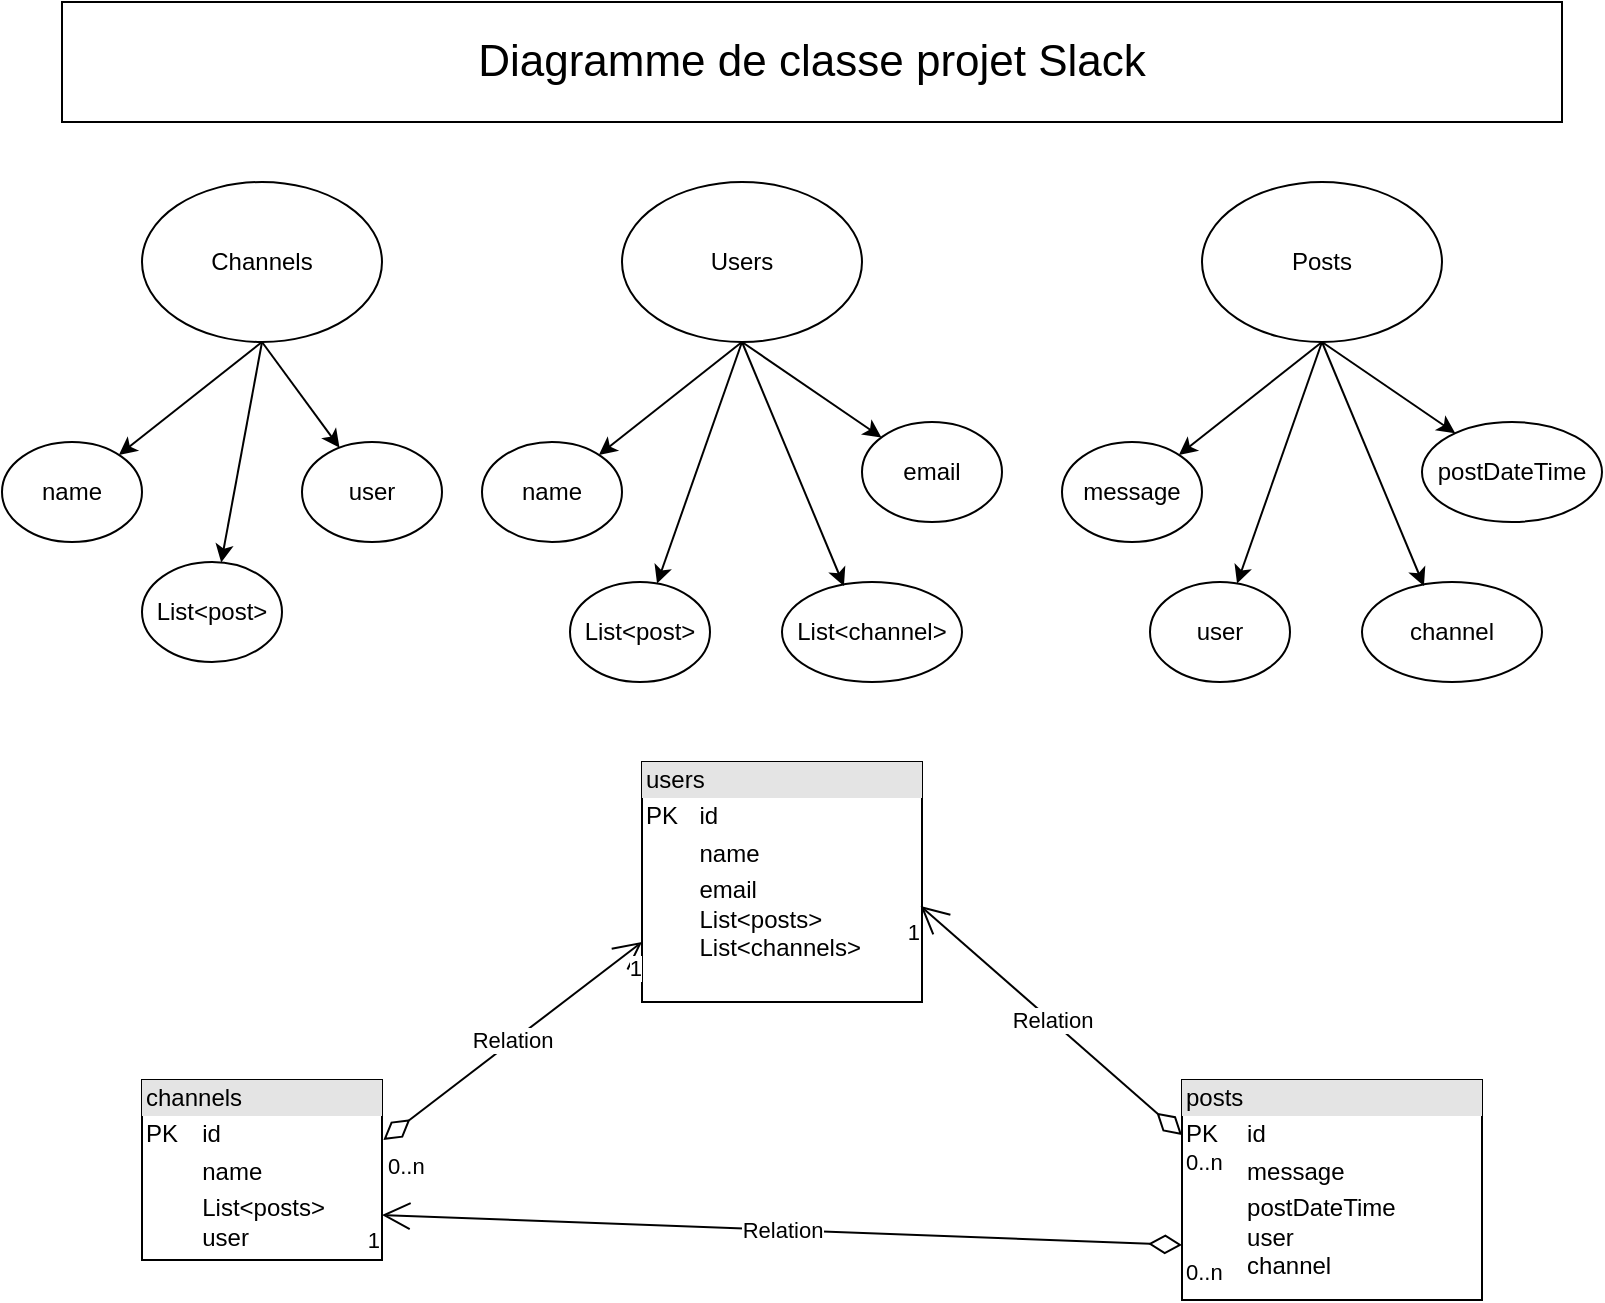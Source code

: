 <mxfile version="20.5.3" type="embed"><diagram id="23iRSUPoRavnBvh4doch" name="Page-1"><mxGraphModel dx="1420" dy="715" grid="1" gridSize="10" guides="1" tooltips="1" connect="1" arrows="1" fold="1" page="1" pageScale="1" pageWidth="827" pageHeight="1169" math="0" shadow="0"><root><mxCell id="0"/><mxCell id="1" parent="0"/><mxCell id="2" value="&lt;div style=&quot;box-sizing:border-box;width:100%;background:#e4e4e4;padding:2px;&quot;&gt;&lt;font color=&quot;#000000&quot;&gt;users&lt;/font&gt;&lt;/div&gt;&lt;table style=&quot;width:100%;font-size:1em;&quot; cellpadding=&quot;2&quot; cellspacing=&quot;0&quot;&gt;&lt;tbody&gt;&lt;tr&gt;&lt;td&gt;PK&lt;/td&gt;&lt;td&gt;id&lt;/td&gt;&lt;/tr&gt;&lt;tr&gt;&lt;td&gt;&lt;br&gt;&lt;/td&gt;&lt;td&gt;name&lt;/td&gt;&lt;/tr&gt;&lt;tr&gt;&lt;td&gt;&lt;/td&gt;&lt;td&gt;email&lt;br&gt;List&amp;lt;posts&amp;gt;&lt;br&gt;List&amp;lt;channels&amp;gt;&lt;/td&gt;&lt;/tr&gt;&lt;/tbody&gt;&lt;/table&gt;" style="verticalAlign=top;align=left;overflow=fill;html=1;whiteSpace=wrap;" parent="1" vertex="1"><mxGeometry x="330" y="400" width="140" height="120" as="geometry"/></mxCell><mxCell id="3" value="&lt;div style=&quot;box-sizing:border-box;width:100%;background:#e4e4e4;padding:2px;&quot;&gt;&lt;font color=&quot;#000000&quot;&gt;posts&lt;/font&gt;&lt;/div&gt;&lt;table style=&quot;width:100%;font-size:1em;&quot; cellpadding=&quot;2&quot; cellspacing=&quot;0&quot;&gt;&lt;tbody&gt;&lt;tr&gt;&lt;td&gt;PK&lt;/td&gt;&lt;td&gt;id&lt;/td&gt;&lt;/tr&gt;&lt;tr&gt;&lt;td&gt;&lt;br&gt;&lt;/td&gt;&lt;td&gt;message&lt;/td&gt;&lt;/tr&gt;&lt;tr&gt;&lt;td&gt;&lt;/td&gt;&lt;td&gt;postDateTime&lt;br&gt;user&lt;br&gt;channel&lt;/td&gt;&lt;/tr&gt;&lt;/tbody&gt;&lt;/table&gt;" style="verticalAlign=top;align=left;overflow=fill;html=1;whiteSpace=wrap;" vertex="1" parent="1"><mxGeometry x="600" y="559" width="150" height="110" as="geometry"/></mxCell><mxCell id="4" value="&lt;div style=&quot;box-sizing:border-box;width:100%;background:#e4e4e4;padding:2px;&quot;&gt;&lt;font color=&quot;#000000&quot;&gt;channels&lt;/font&gt;&lt;/div&gt;&lt;table style=&quot;width:100%;font-size:1em;&quot; cellpadding=&quot;2&quot; cellspacing=&quot;0&quot;&gt;&lt;tbody&gt;&lt;tr&gt;&lt;td&gt;PK&lt;/td&gt;&lt;td&gt;id&lt;/td&gt;&lt;/tr&gt;&lt;tr&gt;&lt;td&gt;&lt;br&gt;&lt;/td&gt;&lt;td&gt;name&lt;/td&gt;&lt;/tr&gt;&lt;tr&gt;&lt;td&gt;&lt;/td&gt;&lt;td&gt;List&amp;lt;posts&amp;gt;&lt;br&gt;user&lt;/td&gt;&lt;/tr&gt;&lt;/tbody&gt;&lt;/table&gt;" style="verticalAlign=top;align=left;overflow=fill;html=1;whiteSpace=wrap;" vertex="1" parent="1"><mxGeometry x="80" y="559" width="120" height="90" as="geometry"/></mxCell><mxCell id="5" value="Relation" style="endArrow=open;html=1;endSize=12;startArrow=diamondThin;startSize=14;startFill=0;rounded=0;entryX=0.995;entryY=0.6;entryDx=0;entryDy=0;exitX=0;exitY=0.25;exitDx=0;exitDy=0;entryPerimeter=0;" edge="1" parent="1" source="3" target="2"><mxGeometry relative="1" as="geometry"><mxPoint x="680" y="496.5" as="sourcePoint"/><mxPoint x="580" y="429" as="targetPoint"/></mxGeometry></mxCell><mxCell id="6" value="0..n" style="edgeLabel;resizable=0;html=1;align=left;verticalAlign=top;" connectable="0" vertex="1" parent="5"><mxGeometry x="-1" relative="1" as="geometry"/></mxCell><mxCell id="7" value="1" style="edgeLabel;resizable=0;html=1;align=right;verticalAlign=top;" connectable="0" vertex="1" parent="5"><mxGeometry x="1" relative="1" as="geometry"/></mxCell><mxCell id="11" value="Relation" style="endArrow=open;html=1;endSize=12;startArrow=diamondThin;startSize=14;startFill=0;rounded=0;entryX=0;entryY=0.75;entryDx=0;entryDy=0;exitX=1.006;exitY=0.333;exitDx=0;exitDy=0;exitPerimeter=0;" edge="1" parent="1" source="4" target="2"><mxGeometry relative="1" as="geometry"><mxPoint x="491" y="779.5" as="sourcePoint"/><mxPoint x="370" y="609" as="targetPoint"/></mxGeometry></mxCell><mxCell id="12" value="0..n" style="edgeLabel;resizable=0;html=1;align=left;verticalAlign=top;" connectable="0" vertex="1" parent="11"><mxGeometry x="-1" relative="1" as="geometry"/></mxCell><mxCell id="13" value="1" style="edgeLabel;resizable=0;html=1;align=right;verticalAlign=top;" connectable="0" vertex="1" parent="11"><mxGeometry x="1" relative="1" as="geometry"/></mxCell><mxCell id="14" value="Relation" style="endArrow=open;html=1;endSize=12;startArrow=diamondThin;startSize=14;startFill=0;rounded=0;entryX=1;entryY=0.75;entryDx=0;entryDy=0;exitX=0;exitY=0.75;exitDx=0;exitDy=0;" edge="1" parent="1" source="3" target="4"><mxGeometry relative="1" as="geometry"><mxPoint x="361" y="869.5" as="sourcePoint"/><mxPoint x="240" y="699" as="targetPoint"/></mxGeometry></mxCell><mxCell id="15" value="0..n" style="edgeLabel;resizable=0;html=1;align=left;verticalAlign=top;" connectable="0" vertex="1" parent="14"><mxGeometry x="-1" relative="1" as="geometry"/></mxCell><mxCell id="16" value="1" style="edgeLabel;resizable=0;html=1;align=right;verticalAlign=top;" connectable="0" vertex="1" parent="14"><mxGeometry x="1" relative="1" as="geometry"/></mxCell><mxCell id="17" value="" style="rounded=0;orthogonalLoop=1;jettySize=auto;html=1;exitX=0.5;exitY=1;exitDx=0;exitDy=0;" edge="1" parent="1" source="18" target="20"><mxGeometry relative="1" as="geometry"/></mxCell><mxCell id="18" value="Channels" style="ellipse;whiteSpace=wrap;html=1;" vertex="1" parent="1"><mxGeometry x="80" y="110" width="120" height="80" as="geometry"/></mxCell><mxCell id="19" value="" style="rounded=0;orthogonalLoop=1;jettySize=auto;html=1;exitX=0.5;exitY=1;exitDx=0;exitDy=0;" edge="1" parent="1" source="18" target="22"><mxGeometry relative="1" as="geometry"/></mxCell><mxCell id="20" value="name" style="ellipse;whiteSpace=wrap;html=1;" vertex="1" parent="1"><mxGeometry x="10" y="240" width="70" height="50" as="geometry"/></mxCell><mxCell id="21" value="" style="rounded=0;orthogonalLoop=1;jettySize=auto;html=1;exitX=0.5;exitY=1;exitDx=0;exitDy=0;" edge="1" parent="1" source="18" target="23"><mxGeometry relative="1" as="geometry"/></mxCell><mxCell id="22" value="List&amp;lt;post&amp;gt;" style="ellipse;whiteSpace=wrap;html=1;" vertex="1" parent="1"><mxGeometry x="80" y="300" width="70" height="50" as="geometry"/></mxCell><mxCell id="23" value="user" style="ellipse;whiteSpace=wrap;html=1;" vertex="1" parent="1"><mxGeometry x="160" y="240" width="70" height="50" as="geometry"/></mxCell><mxCell id="24" value="" style="rounded=0;orthogonalLoop=1;jettySize=auto;html=1;exitX=0.5;exitY=1;exitDx=0;exitDy=0;" edge="1" parent="1" source="25" target="27"><mxGeometry relative="1" as="geometry"/></mxCell><mxCell id="25" value="Users" style="ellipse;whiteSpace=wrap;html=1;" vertex="1" parent="1"><mxGeometry x="320" y="110" width="120" height="80" as="geometry"/></mxCell><mxCell id="26" value="" style="rounded=0;orthogonalLoop=1;jettySize=auto;html=1;exitX=0.5;exitY=1;exitDx=0;exitDy=0;" edge="1" parent="1" source="25" target="29"><mxGeometry relative="1" as="geometry"/></mxCell><mxCell id="27" value="name" style="ellipse;whiteSpace=wrap;html=1;" vertex="1" parent="1"><mxGeometry x="250" y="240" width="70" height="50" as="geometry"/></mxCell><mxCell id="28" value="" style="rounded=0;orthogonalLoop=1;jettySize=auto;html=1;exitX=0.5;exitY=1;exitDx=0;exitDy=0;" edge="1" parent="1" source="25" target="30"><mxGeometry relative="1" as="geometry"/></mxCell><mxCell id="29" value="List&amp;lt;post&amp;gt;" style="ellipse;whiteSpace=wrap;html=1;" vertex="1" parent="1"><mxGeometry x="294" y="310" width="70" height="50" as="geometry"/></mxCell><mxCell id="30" value="email" style="ellipse;whiteSpace=wrap;html=1;" vertex="1" parent="1"><mxGeometry x="440" y="230" width="70" height="50" as="geometry"/></mxCell><mxCell id="31" value="List&amp;lt;channel&amp;gt;" style="ellipse;whiteSpace=wrap;html=1;" vertex="1" parent="1"><mxGeometry x="400" y="310" width="90" height="50" as="geometry"/></mxCell><mxCell id="32" value="" style="rounded=0;orthogonalLoop=1;jettySize=auto;html=1;entryX=0.344;entryY=0.04;entryDx=0;entryDy=0;entryPerimeter=0;" edge="1" parent="1" target="31"><mxGeometry relative="1" as="geometry"><mxPoint x="380" y="190" as="sourcePoint"/><mxPoint x="347.528" y="320.753" as="targetPoint"/></mxGeometry></mxCell><mxCell id="33" value="" style="rounded=0;orthogonalLoop=1;jettySize=auto;html=1;exitX=0.5;exitY=1;exitDx=0;exitDy=0;" edge="1" parent="1" source="34" target="36"><mxGeometry relative="1" as="geometry"/></mxCell><mxCell id="34" value="Posts" style="ellipse;whiteSpace=wrap;html=1;" vertex="1" parent="1"><mxGeometry x="610" y="110" width="120" height="80" as="geometry"/></mxCell><mxCell id="35" value="" style="rounded=0;orthogonalLoop=1;jettySize=auto;html=1;exitX=0.5;exitY=1;exitDx=0;exitDy=0;" edge="1" parent="1" source="34" target="38"><mxGeometry relative="1" as="geometry"/></mxCell><mxCell id="36" value="message" style="ellipse;whiteSpace=wrap;html=1;" vertex="1" parent="1"><mxGeometry x="540" y="240" width="70" height="50" as="geometry"/></mxCell><mxCell id="37" value="" style="rounded=0;orthogonalLoop=1;jettySize=auto;html=1;exitX=0.5;exitY=1;exitDx=0;exitDy=0;" edge="1" parent="1" source="34" target="39"><mxGeometry relative="1" as="geometry"/></mxCell><mxCell id="38" value="user" style="ellipse;whiteSpace=wrap;html=1;" vertex="1" parent="1"><mxGeometry x="584" y="310" width="70" height="50" as="geometry"/></mxCell><mxCell id="39" value="postDateTime" style="ellipse;whiteSpace=wrap;html=1;" vertex="1" parent="1"><mxGeometry x="720" y="230" width="90" height="50" as="geometry"/></mxCell><mxCell id="40" value="channel" style="ellipse;whiteSpace=wrap;html=1;" vertex="1" parent="1"><mxGeometry x="690" y="310" width="90" height="50" as="geometry"/></mxCell><mxCell id="41" value="" style="rounded=0;orthogonalLoop=1;jettySize=auto;html=1;entryX=0.344;entryY=0.04;entryDx=0;entryDy=0;entryPerimeter=0;" edge="1" parent="1" target="40"><mxGeometry relative="1" as="geometry"><mxPoint x="670" y="190" as="sourcePoint"/><mxPoint x="637.528" y="320.753" as="targetPoint"/></mxGeometry></mxCell><mxCell id="42" value="&lt;font style=&quot;font-size: 22px;&quot;&gt;Diagramme de classe projet Slack&lt;/font&gt;" style="rounded=0;whiteSpace=wrap;html=1;" vertex="1" parent="1"><mxGeometry x="40" y="20" width="750" height="60" as="geometry"/></mxCell></root></mxGraphModel></diagram></mxfile>